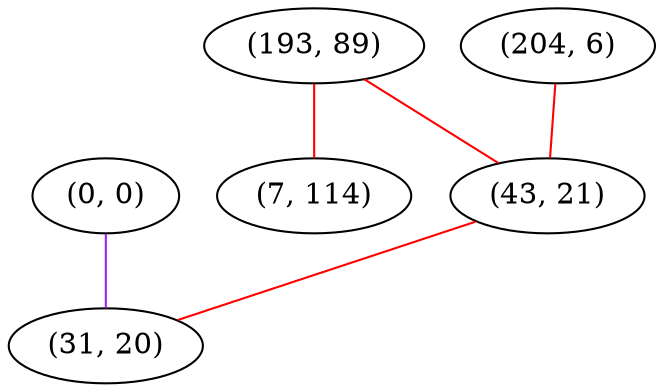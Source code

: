 graph "" {
"(0, 0)";
"(193, 89)";
"(204, 6)";
"(7, 114)";
"(43, 21)";
"(31, 20)";
"(0, 0)" -- "(31, 20)"  [color=purple, key=0, weight=4];
"(193, 89)" -- "(7, 114)"  [color=red, key=0, weight=1];
"(193, 89)" -- "(43, 21)"  [color=red, key=0, weight=1];
"(204, 6)" -- "(43, 21)"  [color=red, key=0, weight=1];
"(43, 21)" -- "(31, 20)"  [color=red, key=0, weight=1];
}
